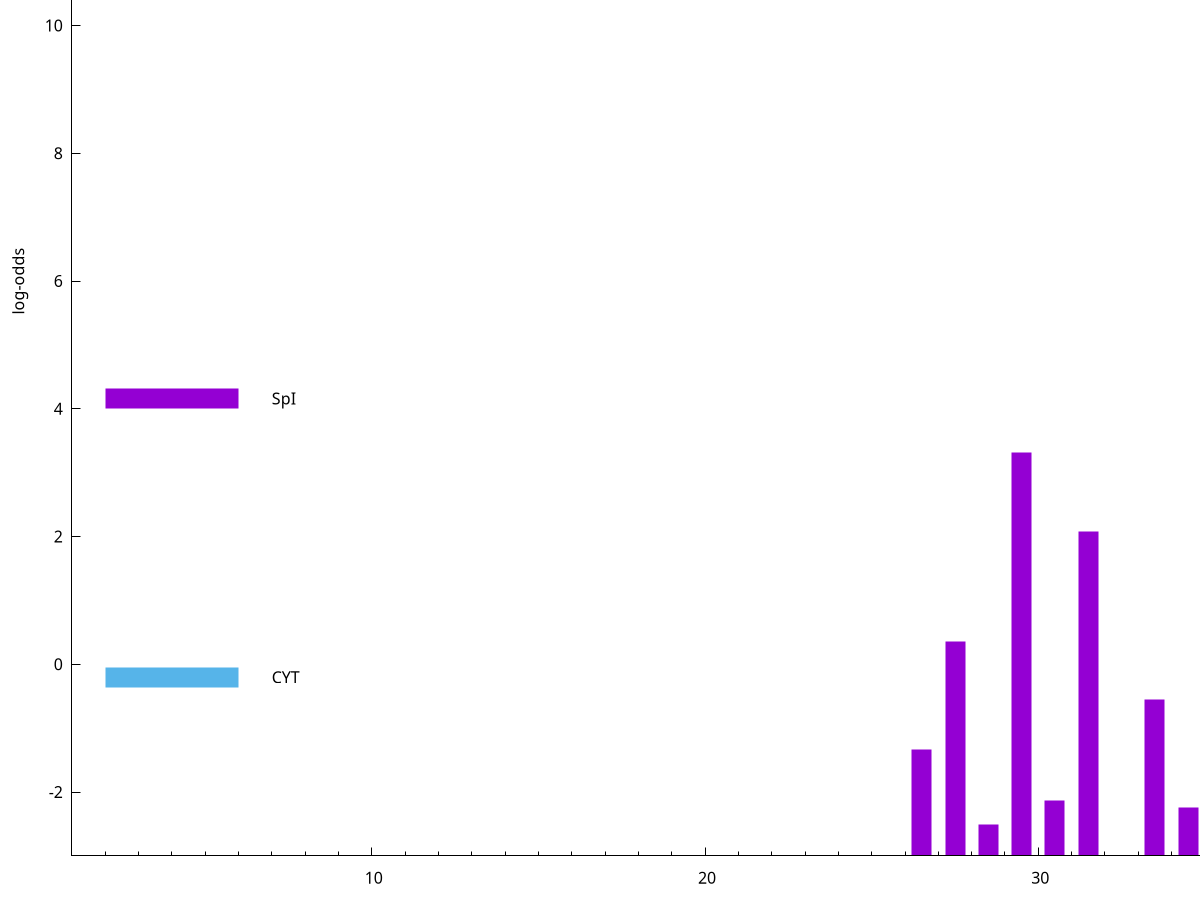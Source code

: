 set title "LipoP predictions for SRR4017833.gff"
set size 2., 1.4
set xrange [1:70] 
set mxtics 10
set yrange [-3:15]
set y2range [0:18]
set ylabel "log-odds"
set term postscript eps color solid "Helvetica" 30
set output "SRR4017833.gff200.eps"
set arrow from 2,12.8751 to 6,12.8751 nohead lt 4 lw 20
set label "TMH" at 7,12.8751
set arrow from 2,4.16027 to 6,4.16027 nohead lt 1 lw 20
set label "SpI" at 7,4.16027
set arrow from 2,-0.200913 to 6,-0.200913 nohead lt 3 lw 20
set label "CYT" at 7,-0.200913
set arrow from 2,12.8751 to 6,12.8751 nohead lt 4 lw 20
set label "TMH" at 7,12.8751
# NOTE: The scores below are the log-odds scores with the threshold
# NOTE: subtracted (a hack to make gnuplot make the histogram all
# NOTE: look nice).
plot "-" axes x1y2 title "" with impulses lt 1 lw 20
29.500000 6.314950
31.500000 5.075550
27.500000 3.364634
33.500000 2.456546
38.500000 2.350845
26.500000 1.670060
30.500000 0.866850
34.500000 0.757550
28.500000 0.493580
e
exit
